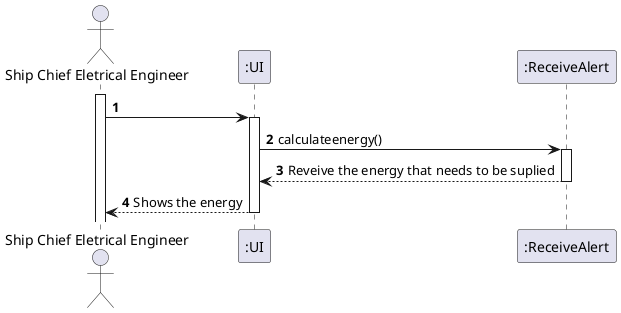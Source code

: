 @startuml
autonumber
actor "Ship Chief Eletrical Engineer" as ADM

participant ":UI" as UI

participant ":ReceiveAlert" as COS

activate ADM
ADM -> UI:
activate UI
UI -> COS: calculateenergy()
activate COS
COS --> UI: Reveive the energy that needs to be suplied
deactivate COS
UI --> ADM: Shows the energy
deactivate UI

@enduml